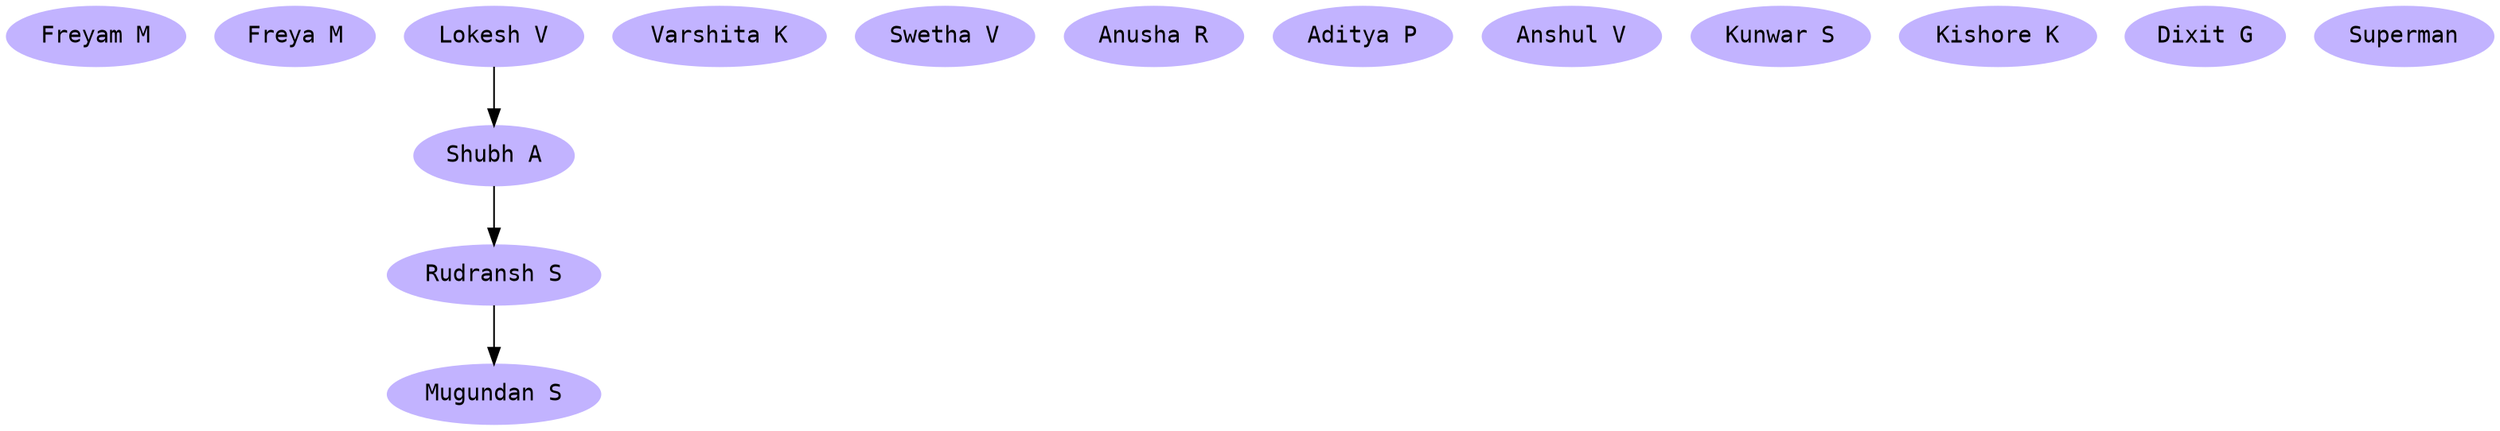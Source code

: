 digraph AmigosFriendNetwork {
	node [fontname="Consolas", shape=oval, style=filled, color=".7 .3 1.0"];
	"Freyam M"
	"Freya M"
	"Lokesh V" -> "Shubh A" -> "Rudransh S" -> "Mugundan S"
	"Varshita K"
	"Swetha V"
	"Anusha R"
	"Shubh A"
	"Aditya P"
	"Anshul V"
	"Kunwar S"
	"Rudransh S"
	"Kishore K"
	"Mugundan S"
	"Dixit G"
	"Superman"
}